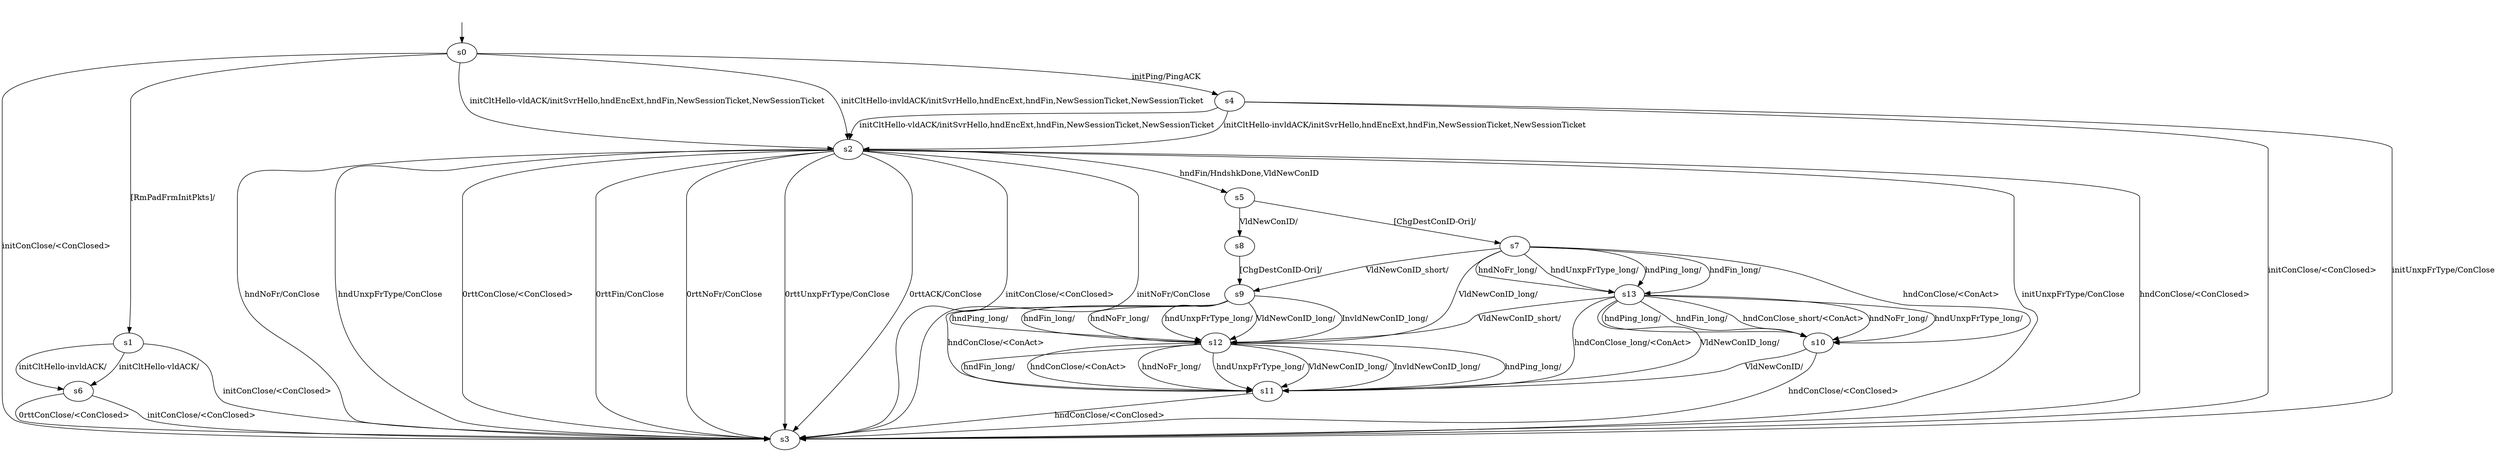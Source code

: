 digraph "../results/lsquicModels/lsquic-PSK-PSK-0/learnedModel" {
s0 [label=s0];
s1 [label=s1];
s2 [label=s2];
s3 [label=s3];
s4 [label=s4];
s5 [label=s5];
s6 [label=s6];
s7 [label=s7];
s8 [label=s8];
s9 [label=s9];
s10 [label=s10];
s11 [label=s11];
s12 [label=s12];
s13 [label=s13];
s0 -> s4  [label="initPing/PingACK "];
s0 -> s3  [label="initConClose/<ConClosed> "];
s0 -> s2  [label="initCltHello-vldACK/initSvrHello,hndEncExt,hndFin,NewSessionTicket,NewSessionTicket "];
s0 -> s2  [label="initCltHello-invldACK/initSvrHello,hndEncExt,hndFin,NewSessionTicket,NewSessionTicket "];
s0 -> s1  [label="[RmPadFrmInitPkts]/ "];
s1 -> s3  [label="initConClose/<ConClosed> "];
s1 -> s6  [label="initCltHello-vldACK/ "];
s1 -> s6  [label="initCltHello-invldACK/ "];
s2 -> s3  [label="initConClose/<ConClosed> "];
s2 -> s3  [label="initNoFr/ConClose "];
s2 -> s3  [label="initUnxpFrType/ConClose "];
s2 -> s5  [label="hndFin/HndshkDone,VldNewConID "];
s2 -> s3  [label="hndConClose/<ConClosed> "];
s2 -> s3  [label="hndNoFr/ConClose "];
s2 -> s3  [label="hndUnxpFrType/ConClose "];
s2 -> s3  [label="0rttConClose/<ConClosed> "];
s2 -> s3  [label="0rttFin/ConClose "];
s2 -> s3  [label="0rttNoFr/ConClose "];
s2 -> s3  [label="0rttUnxpFrType/ConClose "];
s2 -> s3  [label="0rttACK/ConClose "];
s4 -> s3  [label="initConClose/<ConClosed> "];
s4 -> s2  [label="initCltHello-vldACK/initSvrHello,hndEncExt,hndFin,NewSessionTicket,NewSessionTicket "];
s4 -> s2  [label="initCltHello-invldACK/initSvrHello,hndEncExt,hndFin,NewSessionTicket,NewSessionTicket "];
s4 -> s3  [label="initUnxpFrType/ConClose "];
s5 -> s8  [label="VldNewConID/ "];
s5 -> s7  [label="[ChgDestConID-Ori]/ "];
s6 -> s3  [label="initConClose/<ConClosed> "];
s6 -> s3  [label="0rttConClose/<ConClosed> "];
s7 -> s13  [label="hndPing_long/ "];
s7 -> s13  [label="hndFin_long/ "];
s7 -> s10  [label="hndConClose/<ConAct> "];
s7 -> s13  [label="hndNoFr_long/ "];
s7 -> s13  [label="hndUnxpFrType_long/ "];
s7 -> s9  [label="VldNewConID_short/ "];
s7 -> s12  [label="VldNewConID_long/ "];
s8 -> s9  [label="[ChgDestConID-Ori]/ "];
s9 -> s12  [label="hndPing_long/ "];
s9 -> s12  [label="hndFin_long/ "];
s9 -> s11  [label="hndConClose/<ConAct> "];
s9 -> s12  [label="hndNoFr_long/ "];
s9 -> s12  [label="hndUnxpFrType_long/ "];
s9 -> s12  [label="VldNewConID_long/ "];
s9 -> s12  [label="InvldNewConID_long/ "];
s10 -> s3  [label="hndConClose/<ConClosed> "];
s10 -> s11  [label="VldNewConID/ "];
s11 -> s3  [label="hndConClose/<ConClosed> "];
s12 -> s11  [label="hndPing_long/ "];
s12 -> s11  [label="hndFin_long/ "];
s12 -> s11  [label="hndConClose/<ConAct> "];
s12 -> s11  [label="hndNoFr_long/ "];
s12 -> s11  [label="hndUnxpFrType_long/ "];
s12 -> s11  [label="VldNewConID_long/ "];
s12 -> s11  [label="InvldNewConID_long/ "];
s13 -> s10  [label="hndPing_long/ "];
s13 -> s10  [label="hndFin_long/ "];
s13 -> s10  [label="hndConClose_short/<ConAct> "];
s13 -> s11  [label="hndConClose_long/<ConAct> "];
s13 -> s10  [label="hndNoFr_long/ "];
s13 -> s10  [label="hndUnxpFrType_long/ "];
s13 -> s12  [label="VldNewConID_short/ "];
s13 -> s11  [label="VldNewConID_long/ "];
__start0 [label="", shape=none];
__start0 -> s0  [label=""];
}
